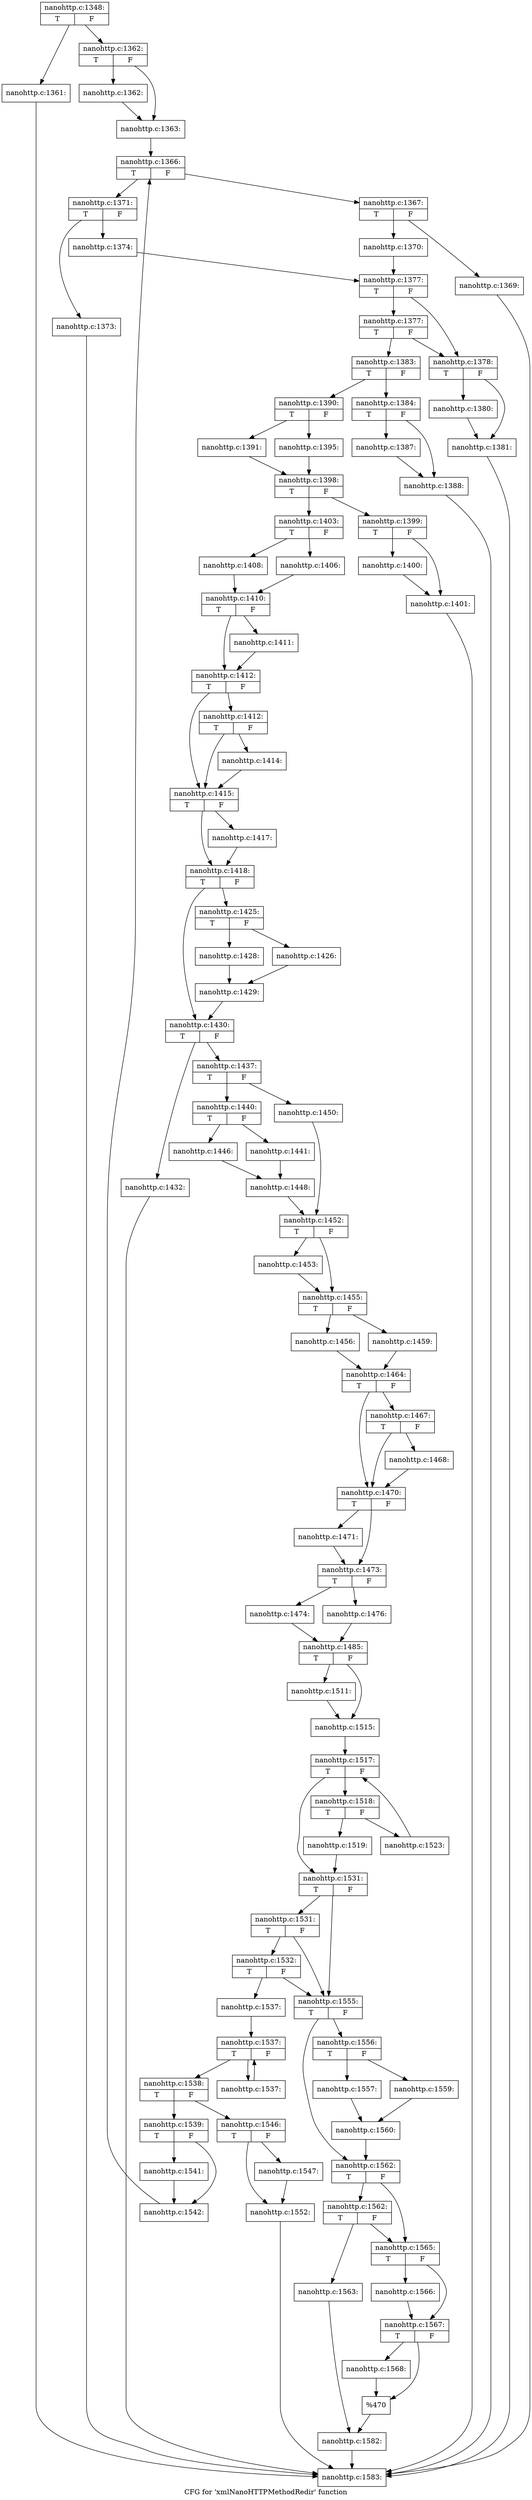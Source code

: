 digraph "CFG for 'xmlNanoHTTPMethodRedir' function" {
	label="CFG for 'xmlNanoHTTPMethodRedir' function";

	Node0x43ed430 [shape=record,label="{nanohttp.c:1348:|{<s0>T|<s1>F}}"];
	Node0x43ed430 -> Node0x43faa70;
	Node0x43ed430 -> Node0x43faac0;
	Node0x43faa70 [shape=record,label="{nanohttp.c:1361:}"];
	Node0x43faa70 -> Node0x43ecce0;
	Node0x43faac0 [shape=record,label="{nanohttp.c:1362:|{<s0>T|<s1>F}}"];
	Node0x43faac0 -> Node0x43faf50;
	Node0x43faac0 -> Node0x43fafa0;
	Node0x43faf50 [shape=record,label="{nanohttp.c:1362:}"];
	Node0x43faf50 -> Node0x43fafa0;
	Node0x43fafa0 [shape=record,label="{nanohttp.c:1363:}"];
	Node0x43fafa0 -> Node0x43fbd80;
	Node0x43fbd80 [shape=record,label="{nanohttp.c:1366:|{<s0>T|<s1>F}}"];
	Node0x43fbd80 -> Node0x43fbed0;
	Node0x43fbd80 -> Node0x43fbf70;
	Node0x43fbed0 [shape=record,label="{nanohttp.c:1367:|{<s0>T|<s1>F}}"];
	Node0x43fbed0 -> Node0x43fcba0;
	Node0x43fbed0 -> Node0x43fcf50;
	Node0x43fcba0 [shape=record,label="{nanohttp.c:1369:}"];
	Node0x43fcba0 -> Node0x43ecce0;
	Node0x43fcf50 [shape=record,label="{nanohttp.c:1370:}"];
	Node0x43fcf50 -> Node0x43fbf20;
	Node0x43fbf70 [shape=record,label="{nanohttp.c:1371:|{<s0>T|<s1>F}}"];
	Node0x43fbf70 -> Node0x43fd3f0;
	Node0x43fbf70 -> Node0x43fd440;
	Node0x43fd3f0 [shape=record,label="{nanohttp.c:1373:}"];
	Node0x43fd3f0 -> Node0x43ecce0;
	Node0x43fd440 [shape=record,label="{nanohttp.c:1374:}"];
	Node0x43fd440 -> Node0x43fbf20;
	Node0x43fbf20 [shape=record,label="{nanohttp.c:1377:|{<s0>T|<s1>F}}"];
	Node0x43fbf20 -> Node0x43fdd40;
	Node0x43fbf20 -> Node0x43fdde0;
	Node0x43fdde0 [shape=record,label="{nanohttp.c:1377:|{<s0>T|<s1>F}}"];
	Node0x43fdde0 -> Node0x43fdd40;
	Node0x43fdde0 -> Node0x43fdd90;
	Node0x43fdd40 [shape=record,label="{nanohttp.c:1378:|{<s0>T|<s1>F}}"];
	Node0x43fdd40 -> Node0x43fe9f0;
	Node0x43fdd40 -> Node0x43fea40;
	Node0x43fe9f0 [shape=record,label="{nanohttp.c:1380:}"];
	Node0x43fe9f0 -> Node0x43fea40;
	Node0x43fea40 [shape=record,label="{nanohttp.c:1381:}"];
	Node0x43fea40 -> Node0x43ecce0;
	Node0x43fdd90 [shape=record,label="{nanohttp.c:1383:|{<s0>T|<s1>F}}"];
	Node0x43fdd90 -> Node0x43ff160;
	Node0x43fdd90 -> Node0x43ff1b0;
	Node0x43ff160 [shape=record,label="{nanohttp.c:1384:|{<s0>T|<s1>F}}"];
	Node0x43ff160 -> Node0x43ff990;
	Node0x43ff160 -> Node0x43ff9e0;
	Node0x43ff990 [shape=record,label="{nanohttp.c:1387:}"];
	Node0x43ff990 -> Node0x43ff9e0;
	Node0x43ff9e0 [shape=record,label="{nanohttp.c:1388:}"];
	Node0x43ff9e0 -> Node0x43ecce0;
	Node0x43ff1b0 [shape=record,label="{nanohttp.c:1390:|{<s0>T|<s1>F}}"];
	Node0x43ff1b0 -> Node0x44001f0;
	Node0x43ff1b0 -> Node0x4400290;
	Node0x44001f0 [shape=record,label="{nanohttp.c:1391:}"];
	Node0x44001f0 -> Node0x4400240;
	Node0x4400290 [shape=record,label="{nanohttp.c:1395:}"];
	Node0x4400290 -> Node0x4400240;
	Node0x4400240 [shape=record,label="{nanohttp.c:1398:|{<s0>T|<s1>F}}"];
	Node0x4400240 -> Node0x4400c30;
	Node0x4400240 -> Node0x4401fb0;
	Node0x4400c30 [shape=record,label="{nanohttp.c:1399:|{<s0>T|<s1>F}}"];
	Node0x4400c30 -> Node0x43fca70;
	Node0x4400c30 -> Node0x44007a0;
	Node0x43fca70 [shape=record,label="{nanohttp.c:1400:}"];
	Node0x43fca70 -> Node0x44007a0;
	Node0x44007a0 [shape=record,label="{nanohttp.c:1401:}"];
	Node0x44007a0 -> Node0x43ecce0;
	Node0x4401fb0 [shape=record,label="{nanohttp.c:1403:|{<s0>T|<s1>F}}"];
	Node0x4401fb0 -> Node0x4402ba0;
	Node0x4401fb0 -> Node0x4402c40;
	Node0x4402ba0 [shape=record,label="{nanohttp.c:1406:}"];
	Node0x4402ba0 -> Node0x4402bf0;
	Node0x4402c40 [shape=record,label="{nanohttp.c:1408:}"];
	Node0x4402c40 -> Node0x4402bf0;
	Node0x4402bf0 [shape=record,label="{nanohttp.c:1410:|{<s0>T|<s1>F}}"];
	Node0x4402bf0 -> Node0x4403360;
	Node0x4402bf0 -> Node0x44033b0;
	Node0x4403360 [shape=record,label="{nanohttp.c:1411:}"];
	Node0x4403360 -> Node0x44033b0;
	Node0x44033b0 [shape=record,label="{nanohttp.c:1412:|{<s0>T|<s1>F}}"];
	Node0x44033b0 -> Node0x4403c80;
	Node0x44033b0 -> Node0x4403c30;
	Node0x4403c80 [shape=record,label="{nanohttp.c:1412:|{<s0>T|<s1>F}}"];
	Node0x4403c80 -> Node0x4403be0;
	Node0x4403c80 -> Node0x4403c30;
	Node0x4403be0 [shape=record,label="{nanohttp.c:1414:}"];
	Node0x4403be0 -> Node0x4403c30;
	Node0x4403c30 [shape=record,label="{nanohttp.c:1415:|{<s0>T|<s1>F}}"];
	Node0x4403c30 -> Node0x4404740;
	Node0x4403c30 -> Node0x4404790;
	Node0x4404740 [shape=record,label="{nanohttp.c:1417:}"];
	Node0x4404740 -> Node0x4404790;
	Node0x4404790 [shape=record,label="{nanohttp.c:1418:|{<s0>T|<s1>F}}"];
	Node0x4404790 -> Node0x4405c30;
	Node0x4404790 -> Node0x4405c80;
	Node0x4405c30 [shape=record,label="{nanohttp.c:1425:|{<s0>T|<s1>F}}"];
	Node0x4405c30 -> Node0x4406170;
	Node0x4405c30 -> Node0x4406210;
	Node0x4406170 [shape=record,label="{nanohttp.c:1426:}"];
	Node0x4406170 -> Node0x44061c0;
	Node0x4406210 [shape=record,label="{nanohttp.c:1428:}"];
	Node0x4406210 -> Node0x44061c0;
	Node0x44061c0 [shape=record,label="{nanohttp.c:1429:}"];
	Node0x44061c0 -> Node0x4405c80;
	Node0x4405c80 [shape=record,label="{nanohttp.c:1430:|{<s0>T|<s1>F}}"];
	Node0x4405c80 -> Node0x4406e50;
	Node0x4405c80 -> Node0x4406ea0;
	Node0x4406e50 [shape=record,label="{nanohttp.c:1432:}"];
	Node0x4406e50 -> Node0x43ecce0;
	Node0x4406ea0 [shape=record,label="{nanohttp.c:1437:|{<s0>T|<s1>F}}"];
	Node0x4406ea0 -> Node0x43e76e0;
	Node0x4406ea0 -> Node0x43e7cb0;
	Node0x43e76e0 [shape=record,label="{nanohttp.c:1440:|{<s0>T|<s1>F}}"];
	Node0x43e76e0 -> Node0x43e7e70;
	Node0x43e76e0 -> Node0x43e7f10;
	Node0x43e7e70 [shape=record,label="{nanohttp.c:1441:}"];
	Node0x43e7e70 -> Node0x43e7ec0;
	Node0x43e7f10 [shape=record,label="{nanohttp.c:1446:}"];
	Node0x43e7f10 -> Node0x43e7ec0;
	Node0x43e7ec0 [shape=record,label="{nanohttp.c:1448:}"];
	Node0x43e7ec0 -> Node0x43e7a10;
	Node0x43e7cb0 [shape=record,label="{nanohttp.c:1450:}"];
	Node0x43e7cb0 -> Node0x43e7a10;
	Node0x43e7a10 [shape=record,label="{nanohttp.c:1452:|{<s0>T|<s1>F}}"];
	Node0x43e7a10 -> Node0x440d830;
	Node0x43e7a10 -> Node0x440d880;
	Node0x440d830 [shape=record,label="{nanohttp.c:1453:}"];
	Node0x440d830 -> Node0x440d880;
	Node0x440d880 [shape=record,label="{nanohttp.c:1455:|{<s0>T|<s1>F}}"];
	Node0x440d880 -> Node0x440ea30;
	Node0x440d880 -> Node0x440ead0;
	Node0x440ea30 [shape=record,label="{nanohttp.c:1456:}"];
	Node0x440ea30 -> Node0x440ea80;
	Node0x440ead0 [shape=record,label="{nanohttp.c:1459:}"];
	Node0x440ead0 -> Node0x440ea80;
	Node0x440ea80 [shape=record,label="{nanohttp.c:1464:|{<s0>T|<s1>F}}"];
	Node0x440ea80 -> Node0x44125d0;
	Node0x440ea80 -> Node0x4412580;
	Node0x44125d0 [shape=record,label="{nanohttp.c:1467:|{<s0>T|<s1>F}}"];
	Node0x44125d0 -> Node0x4412530;
	Node0x44125d0 -> Node0x4412580;
	Node0x4412530 [shape=record,label="{nanohttp.c:1468:}"];
	Node0x4412530 -> Node0x4412580;
	Node0x4412580 [shape=record,label="{nanohttp.c:1470:|{<s0>T|<s1>F}}"];
	Node0x4412580 -> Node0x4413690;
	Node0x4412580 -> Node0x44136e0;
	Node0x4413690 [shape=record,label="{nanohttp.c:1471:}"];
	Node0x4413690 -> Node0x44136e0;
	Node0x44136e0 [shape=record,label="{nanohttp.c:1473:|{<s0>T|<s1>F}}"];
	Node0x44136e0 -> Node0x4414960;
	Node0x44136e0 -> Node0x4414a00;
	Node0x4414960 [shape=record,label="{nanohttp.c:1474:}"];
	Node0x4414960 -> Node0x44149b0;
	Node0x4414a00 [shape=record,label="{nanohttp.c:1476:}"];
	Node0x4414a00 -> Node0x44149b0;
	Node0x44149b0 [shape=record,label="{nanohttp.c:1485:|{<s0>T|<s1>F}}"];
	Node0x44149b0 -> Node0x44174b0;
	Node0x44149b0 -> Node0x44177e0;
	Node0x44174b0 [shape=record,label="{nanohttp.c:1511:}"];
	Node0x44174b0 -> Node0x44177e0;
	Node0x44177e0 [shape=record,label="{nanohttp.c:1515:}"];
	Node0x44177e0 -> Node0x4418010;
	Node0x4418010 [shape=record,label="{nanohttp.c:1517:|{<s0>T|<s1>F}}"];
	Node0x4418010 -> Node0x4418700;
	Node0x4418010 -> Node0x44181f0;
	Node0x4418700 [shape=record,label="{nanohttp.c:1518:|{<s0>T|<s1>F}}"];
	Node0x4418700 -> Node0x4418970;
	Node0x4418700 -> Node0x4418bd0;
	Node0x4418970 [shape=record,label="{nanohttp.c:1519:}"];
	Node0x4418970 -> Node0x44181f0;
	Node0x4418bd0 [shape=record,label="{nanohttp.c:1523:}"];
	Node0x4418bd0 -> Node0x4418010;
	Node0x44181f0 [shape=record,label="{nanohttp.c:1531:|{<s0>T|<s1>F}}"];
	Node0x44181f0 -> Node0x4419ca0;
	Node0x44181f0 -> Node0x4419a00;
	Node0x4419ca0 [shape=record,label="{nanohttp.c:1531:|{<s0>T|<s1>F}}"];
	Node0x4419ca0 -> Node0x44199b0;
	Node0x4419ca0 -> Node0x4419a00;
	Node0x44199b0 [shape=record,label="{nanohttp.c:1532:|{<s0>T|<s1>F}}"];
	Node0x44199b0 -> Node0x4419790;
	Node0x44199b0 -> Node0x4419a00;
	Node0x4419790 [shape=record,label="{nanohttp.c:1537:}"];
	Node0x4419790 -> Node0x441a590;
	Node0x441a590 [shape=record,label="{nanohttp.c:1537:|{<s0>T|<s1>F}}"];
	Node0x441a590 -> Node0x441a970;
	Node0x441a590 -> Node0x441a710;
	Node0x441a970 [shape=record,label="{nanohttp.c:1537:}"];
	Node0x441a970 -> Node0x441a590;
	Node0x441a710 [shape=record,label="{nanohttp.c:1538:|{<s0>T|<s1>F}}"];
	Node0x441a710 -> Node0x441aab0;
	Node0x441a710 -> Node0x441ab00;
	Node0x441aab0 [shape=record,label="{nanohttp.c:1539:|{<s0>T|<s1>F}}"];
	Node0x441aab0 -> Node0x441af20;
	Node0x441aab0 -> Node0x441af70;
	Node0x441af20 [shape=record,label="{nanohttp.c:1541:}"];
	Node0x441af20 -> Node0x441af70;
	Node0x441af70 [shape=record,label="{nanohttp.c:1542:}"];
	Node0x441af70 -> Node0x43fbd80;
	Node0x441ab00 [shape=record,label="{nanohttp.c:1546:|{<s0>T|<s1>F}}"];
	Node0x441ab00 -> Node0x441bbe0;
	Node0x441ab00 -> Node0x441bc30;
	Node0x441bbe0 [shape=record,label="{nanohttp.c:1547:}"];
	Node0x441bbe0 -> Node0x441bc30;
	Node0x441bc30 [shape=record,label="{nanohttp.c:1552:}"];
	Node0x441bc30 -> Node0x43ecce0;
	Node0x4419a00 [shape=record,label="{nanohttp.c:1555:|{<s0>T|<s1>F}}"];
	Node0x4419a00 -> Node0x441c350;
	Node0x4419a00 -> Node0x441c3a0;
	Node0x441c350 [shape=record,label="{nanohttp.c:1556:|{<s0>T|<s1>F}}"];
	Node0x441c350 -> Node0x441c6e0;
	Node0x441c350 -> Node0x441c780;
	Node0x441c6e0 [shape=record,label="{nanohttp.c:1557:}"];
	Node0x441c6e0 -> Node0x441c730;
	Node0x441c780 [shape=record,label="{nanohttp.c:1559:}"];
	Node0x441c780 -> Node0x441c730;
	Node0x441c730 [shape=record,label="{nanohttp.c:1560:}"];
	Node0x441c730 -> Node0x441c3a0;
	Node0x441c3a0 [shape=record,label="{nanohttp.c:1562:|{<s0>T|<s1>F}}"];
	Node0x441c3a0 -> Node0x441d3c0;
	Node0x441c3a0 -> Node0x441d370;
	Node0x441d3c0 [shape=record,label="{nanohttp.c:1562:|{<s0>T|<s1>F}}"];
	Node0x441d3c0 -> Node0x441d2d0;
	Node0x441d3c0 -> Node0x441d370;
	Node0x441d2d0 [shape=record,label="{nanohttp.c:1563:}"];
	Node0x441d2d0 -> Node0x441d320;
	Node0x441d370 [shape=record,label="{nanohttp.c:1565:|{<s0>T|<s1>F}}"];
	Node0x441d370 -> Node0x441dbc0;
	Node0x441d370 -> Node0x441dc10;
	Node0x441dbc0 [shape=record,label="{nanohttp.c:1566:}"];
	Node0x441dbc0 -> Node0x441dc10;
	Node0x441dc10 [shape=record,label="{nanohttp.c:1567:|{<s0>T|<s1>F}}"];
	Node0x441dc10 -> Node0x441e100;
	Node0x441dc10 -> Node0x441e150;
	Node0x441e100 [shape=record,label="{nanohttp.c:1568:}"];
	Node0x441e100 -> Node0x441e150;
	Node0x441e150 [shape=record,label="{%470}"];
	Node0x441e150 -> Node0x441d320;
	Node0x441d320 [shape=record,label="{nanohttp.c:1582:}"];
	Node0x441d320 -> Node0x43ecce0;
	Node0x43ecce0 [shape=record,label="{nanohttp.c:1583:}"];
}
